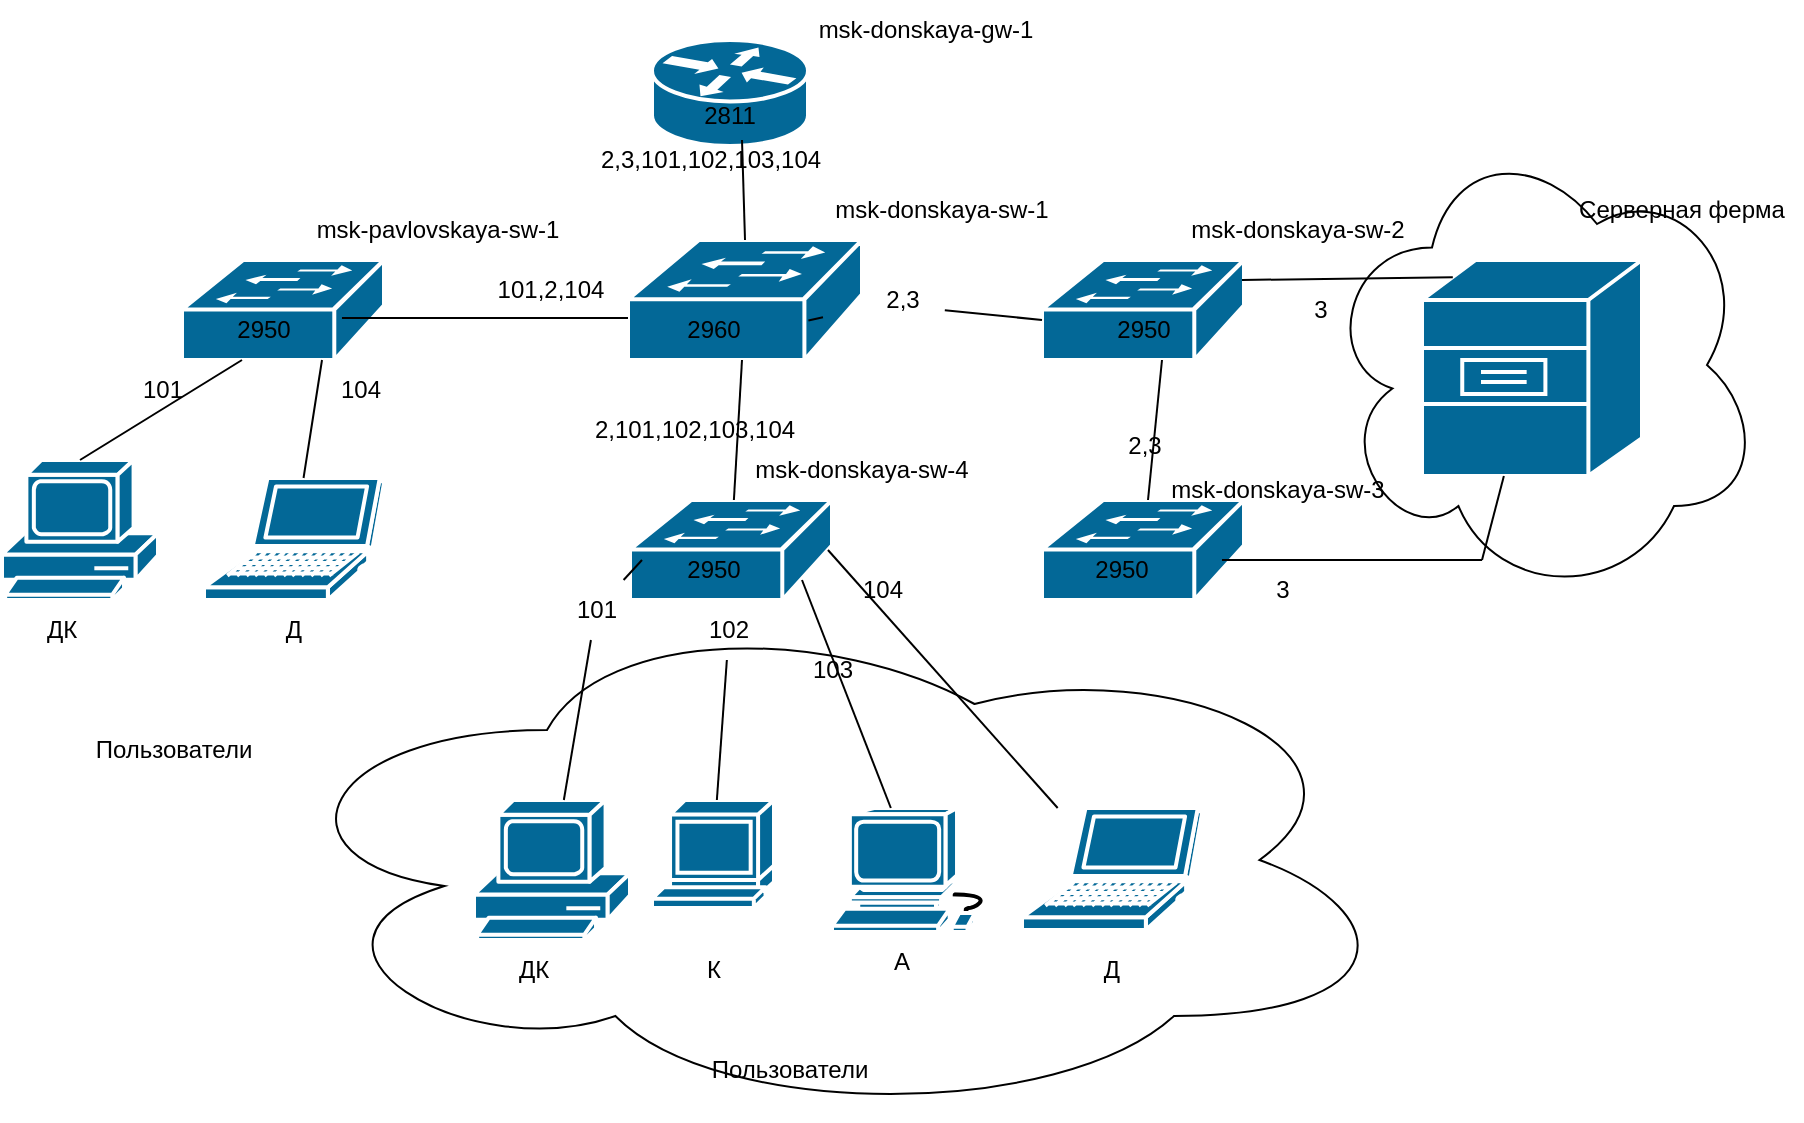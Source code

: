 <mxfile version="20.8.18" type="device"><diagram name="Страница 1" id="ZbmObAeZC1h4WsPRdqp6"><mxGraphModel dx="1050" dy="621" grid="1" gridSize="10" guides="1" tooltips="1" connect="1" arrows="1" fold="1" page="1" pageScale="1" pageWidth="827" pageHeight="1169" math="0" shadow="0"><root><mxCell id="0"/><mxCell id="1" parent="0"/><mxCell id="Jl_qpNCZriNvZ6gUQ3Xk-1" value="" style="ellipse;shape=cloud;whiteSpace=wrap;html=1;" vertex="1" parent="1"><mxGeometry x="710" y="165" width="220" height="235" as="geometry"/></mxCell><mxCell id="Jl_qpNCZriNvZ6gUQ3Xk-2" value="" style="ellipse;shape=cloud;whiteSpace=wrap;html=1;" vertex="1" parent="1"><mxGeometry x="180" y="400" width="570" height="260" as="geometry"/></mxCell><mxCell id="Jl_qpNCZriNvZ6gUQ3Xk-3" value="" style="shape=mxgraph.cisco.routers.router;sketch=0;html=1;pointerEvents=1;dashed=0;fillColor=#036897;strokeColor=#ffffff;strokeWidth=2;verticalLabelPosition=bottom;verticalAlign=top;align=center;outlineConnect=0;" vertex="1" parent="1"><mxGeometry x="375" y="120" width="78" height="53" as="geometry"/></mxCell><mxCell id="Jl_qpNCZriNvZ6gUQ3Xk-4" value="" style="shape=mxgraph.cisco.switches.workgroup_switch;sketch=0;html=1;pointerEvents=1;dashed=0;fillColor=#036897;strokeColor=#ffffff;strokeWidth=2;verticalLabelPosition=bottom;verticalAlign=top;align=center;outlineConnect=0;" vertex="1" parent="1"><mxGeometry x="363" y="220" width="117" height="60" as="geometry"/></mxCell><mxCell id="Jl_qpNCZriNvZ6gUQ3Xk-5" value="" style="shape=mxgraph.cisco.switches.workgroup_switch;sketch=0;html=1;pointerEvents=1;dashed=0;fillColor=#036897;strokeColor=#ffffff;strokeWidth=2;verticalLabelPosition=bottom;verticalAlign=top;align=center;outlineConnect=0;" vertex="1" parent="1"><mxGeometry x="140" y="230" width="101" height="50" as="geometry"/></mxCell><mxCell id="Jl_qpNCZriNvZ6gUQ3Xk-6" value="" style="shape=mxgraph.cisco.switches.workgroup_switch;sketch=0;html=1;pointerEvents=1;dashed=0;fillColor=#036897;strokeColor=#ffffff;strokeWidth=2;verticalLabelPosition=bottom;verticalAlign=top;align=center;outlineConnect=0;" vertex="1" parent="1"><mxGeometry x="364" y="350" width="101" height="50" as="geometry"/></mxCell><mxCell id="Jl_qpNCZriNvZ6gUQ3Xk-7" value="" style="shape=mxgraph.cisco.switches.workgroup_switch;sketch=0;html=1;pointerEvents=1;dashed=0;fillColor=#036897;strokeColor=#ffffff;strokeWidth=2;verticalLabelPosition=bottom;verticalAlign=top;align=center;outlineConnect=0;" vertex="1" parent="1"><mxGeometry x="570" y="230" width="101" height="50" as="geometry"/></mxCell><mxCell id="Jl_qpNCZriNvZ6gUQ3Xk-8" value="" style="shape=mxgraph.cisco.switches.workgroup_switch;sketch=0;html=1;pointerEvents=1;dashed=0;fillColor=#036897;strokeColor=#ffffff;strokeWidth=2;verticalLabelPosition=bottom;verticalAlign=top;align=center;outlineConnect=0;" vertex="1" parent="1"><mxGeometry x="570" y="350" width="101" height="50" as="geometry"/></mxCell><mxCell id="Jl_qpNCZriNvZ6gUQ3Xk-9" value="" style="shape=mxgraph.cisco.computers_and_peripherals.terminal;sketch=0;html=1;pointerEvents=1;dashed=0;fillColor=#036897;strokeColor=#ffffff;strokeWidth=2;verticalLabelPosition=bottom;verticalAlign=top;align=center;outlineConnect=0;" vertex="1" parent="1"><mxGeometry x="375" y="500" width="61" height="54" as="geometry"/></mxCell><mxCell id="Jl_qpNCZriNvZ6gUQ3Xk-10" value="" style="shape=mxgraph.cisco.computers_and_peripherals.pc;sketch=0;html=1;pointerEvents=1;dashed=0;fillColor=#036897;strokeColor=#ffffff;strokeWidth=2;verticalLabelPosition=bottom;verticalAlign=top;align=center;outlineConnect=0;" vertex="1" parent="1"><mxGeometry x="286" y="500" width="78" height="70" as="geometry"/></mxCell><mxCell id="Jl_qpNCZriNvZ6gUQ3Xk-11" value="" style="shape=mxgraph.cisco.computers_and_peripherals.workstation;sketch=0;html=1;pointerEvents=1;dashed=0;fillColor=#036897;strokeColor=#ffffff;strokeWidth=2;verticalLabelPosition=bottom;verticalAlign=top;align=center;outlineConnect=0;" vertex="1" parent="1"><mxGeometry x="465" y="504" width="83" height="62" as="geometry"/></mxCell><mxCell id="Jl_qpNCZriNvZ6gUQ3Xk-12" value="" style="shape=mxgraph.cisco.computers_and_peripherals.pc;sketch=0;html=1;pointerEvents=1;dashed=0;fillColor=#036897;strokeColor=#ffffff;strokeWidth=2;verticalLabelPosition=bottom;verticalAlign=top;align=center;outlineConnect=0;" vertex="1" parent="1"><mxGeometry x="50" y="330" width="78" height="70" as="geometry"/></mxCell><mxCell id="Jl_qpNCZriNvZ6gUQ3Xk-13" value="" style="shape=mxgraph.cisco.computers_and_peripherals.laptop;sketch=0;html=1;pointerEvents=1;dashed=0;fillColor=#036897;strokeColor=#ffffff;strokeWidth=2;verticalLabelPosition=bottom;verticalAlign=top;align=center;outlineConnect=0;" vertex="1" parent="1"><mxGeometry x="151" y="339" width="90" height="61" as="geometry"/></mxCell><mxCell id="Jl_qpNCZriNvZ6gUQ3Xk-14" value="" style="shape=mxgraph.cisco.computers_and_peripherals.laptop;sketch=0;html=1;pointerEvents=1;dashed=0;fillColor=#036897;strokeColor=#ffffff;strokeWidth=2;verticalLabelPosition=bottom;verticalAlign=top;align=center;outlineConnect=0;" vertex="1" parent="1"><mxGeometry x="560" y="504" width="90" height="61" as="geometry"/></mxCell><mxCell id="Jl_qpNCZriNvZ6gUQ3Xk-15" value="" style="shape=mxgraph.cisco.servers.file_server;sketch=0;html=1;pointerEvents=1;dashed=0;fillColor=#036897;strokeColor=#ffffff;strokeWidth=2;verticalLabelPosition=bottom;verticalAlign=top;align=center;outlineConnect=0;" vertex="1" parent="1"><mxGeometry x="760" y="230" width="110" height="108" as="geometry"/></mxCell><mxCell id="Jl_qpNCZriNvZ6gUQ3Xk-16" value="" style="endArrow=none;html=1;rounded=0;exitX=0.5;exitY=0;exitDx=0;exitDy=0;exitPerimeter=0;" edge="1" parent="1" source="Jl_qpNCZriNvZ6gUQ3Xk-4"><mxGeometry width="50" height="50" relative="1" as="geometry"><mxPoint x="370" y="220" as="sourcePoint"/><mxPoint x="420" y="170" as="targetPoint"/></mxGeometry></mxCell><mxCell id="Jl_qpNCZriNvZ6gUQ3Xk-17" value="" style="endArrow=none;html=1;rounded=0;exitX=0.792;exitY=0.58;exitDx=0;exitDy=0;exitPerimeter=0;" edge="1" parent="1" source="Jl_qpNCZriNvZ6gUQ3Xk-5"><mxGeometry width="50" height="50" relative="1" as="geometry"><mxPoint x="313" y="309" as="sourcePoint"/><mxPoint x="363" y="259" as="targetPoint"/></mxGeometry></mxCell><mxCell id="Jl_qpNCZriNvZ6gUQ3Xk-18" value="" style="endArrow=none;html=1;rounded=0;exitX=0.771;exitY=0.67;exitDx=0;exitDy=0;exitPerimeter=0;startArrow=none;" edge="1" parent="1" source="Jl_qpNCZriNvZ6gUQ3Xk-68"><mxGeometry width="50" height="50" relative="1" as="geometry"><mxPoint x="520" y="310" as="sourcePoint"/><mxPoint x="570" y="260" as="targetPoint"/></mxGeometry></mxCell><mxCell id="Jl_qpNCZriNvZ6gUQ3Xk-19" value="" style="endArrow=none;html=1;rounded=0;exitX=0.14;exitY=0.08;exitDx=0;exitDy=0;exitPerimeter=0;" edge="1" parent="1" source="Jl_qpNCZriNvZ6gUQ3Xk-15"><mxGeometry width="50" height="50" relative="1" as="geometry"><mxPoint x="620" y="290" as="sourcePoint"/><mxPoint x="670" y="240" as="targetPoint"/></mxGeometry></mxCell><mxCell id="Jl_qpNCZriNvZ6gUQ3Xk-20" value="" style="endArrow=none;html=1;rounded=0;" edge="1" parent="1" source="Jl_qpNCZriNvZ6gUQ3Xk-8"><mxGeometry width="50" height="50" relative="1" as="geometry"><mxPoint x="580" y="330" as="sourcePoint"/><mxPoint x="630" y="280" as="targetPoint"/></mxGeometry></mxCell><mxCell id="Jl_qpNCZriNvZ6gUQ3Xk-21" value="" style="endArrow=none;html=1;rounded=0;" edge="1" parent="1"><mxGeometry width="50" height="50" relative="1" as="geometry"><mxPoint x="660" y="380" as="sourcePoint"/><mxPoint x="790" y="380" as="targetPoint"/></mxGeometry></mxCell><mxCell id="Jl_qpNCZriNvZ6gUQ3Xk-22" value="" style="endArrow=none;html=1;rounded=0;" edge="1" parent="1" source="Jl_qpNCZriNvZ6gUQ3Xk-15"><mxGeometry width="50" height="50" relative="1" as="geometry"><mxPoint x="740" y="430" as="sourcePoint"/><mxPoint x="790" y="380" as="targetPoint"/></mxGeometry></mxCell><mxCell id="Jl_qpNCZriNvZ6gUQ3Xk-23" value="" style="endArrow=none;html=1;rounded=0;startArrow=none;" edge="1" parent="1" source="Jl_qpNCZriNvZ6gUQ3Xk-60"><mxGeometry width="50" height="50" relative="1" as="geometry"><mxPoint x="320" y="430" as="sourcePoint"/><mxPoint x="370" y="380" as="targetPoint"/></mxGeometry></mxCell><mxCell id="Jl_qpNCZriNvZ6gUQ3Xk-24" value="" style="endArrow=none;html=1;rounded=0;startArrow=none;" edge="1" parent="1" source="Jl_qpNCZriNvZ6gUQ3Xk-62"><mxGeometry width="50" height="50" relative="1" as="geometry"><mxPoint x="360" y="450" as="sourcePoint"/><mxPoint x="410" y="400" as="targetPoint"/></mxGeometry></mxCell><mxCell id="Jl_qpNCZriNvZ6gUQ3Xk-25" value="" style="endArrow=none;html=1;rounded=0;" edge="1" parent="1" source="Jl_qpNCZriNvZ6gUQ3Xk-11"><mxGeometry width="50" height="50" relative="1" as="geometry"><mxPoint x="400" y="440" as="sourcePoint"/><mxPoint x="450" y="390" as="targetPoint"/></mxGeometry></mxCell><mxCell id="Jl_qpNCZriNvZ6gUQ3Xk-26" value="" style="endArrow=none;html=1;rounded=0;exitX=0.98;exitY=0.5;exitDx=0;exitDy=0;exitPerimeter=0;" edge="1" parent="1" source="Jl_qpNCZriNvZ6gUQ3Xk-6" target="Jl_qpNCZriNvZ6gUQ3Xk-14"><mxGeometry width="50" height="50" relative="1" as="geometry"><mxPoint x="580" y="490" as="sourcePoint"/><mxPoint x="630" y="440" as="targetPoint"/></mxGeometry></mxCell><mxCell id="Jl_qpNCZriNvZ6gUQ3Xk-27" value="" style="endArrow=none;html=1;rounded=0;" edge="1" parent="1" source="Jl_qpNCZriNvZ6gUQ3Xk-6"><mxGeometry width="50" height="50" relative="1" as="geometry"><mxPoint x="370" y="330" as="sourcePoint"/><mxPoint x="420" y="280" as="targetPoint"/></mxGeometry></mxCell><mxCell id="Jl_qpNCZriNvZ6gUQ3Xk-28" value="" style="endArrow=none;html=1;rounded=0;exitX=0.5;exitY=0;exitDx=0;exitDy=0;exitPerimeter=0;" edge="1" parent="1" source="Jl_qpNCZriNvZ6gUQ3Xk-12"><mxGeometry width="50" height="50" relative="1" as="geometry"><mxPoint x="120" y="330" as="sourcePoint"/><mxPoint x="170" y="280" as="targetPoint"/></mxGeometry></mxCell><mxCell id="Jl_qpNCZriNvZ6gUQ3Xk-29" value="" style="endArrow=none;html=1;rounded=0;" edge="1" parent="1" source="Jl_qpNCZriNvZ6gUQ3Xk-13"><mxGeometry width="50" height="50" relative="1" as="geometry"><mxPoint x="160" y="330" as="sourcePoint"/><mxPoint x="210" y="280" as="targetPoint"/></mxGeometry></mxCell><mxCell id="Jl_qpNCZriNvZ6gUQ3Xk-30" value="2811" style="text;html=1;strokeColor=none;fillColor=none;align=center;verticalAlign=middle;whiteSpace=wrap;rounded=0;" vertex="1" parent="1"><mxGeometry x="384" y="143" width="60" height="30" as="geometry"/></mxCell><mxCell id="Jl_qpNCZriNvZ6gUQ3Xk-31" value="2960" style="text;html=1;strokeColor=none;fillColor=none;align=center;verticalAlign=middle;whiteSpace=wrap;rounded=0;" vertex="1" parent="1"><mxGeometry x="376" y="250" width="60" height="30" as="geometry"/></mxCell><mxCell id="Jl_qpNCZriNvZ6gUQ3Xk-32" value="2950" style="text;html=1;strokeColor=none;fillColor=none;align=center;verticalAlign=middle;whiteSpace=wrap;rounded=0;" vertex="1" parent="1"><mxGeometry x="151" y="250" width="60" height="30" as="geometry"/></mxCell><mxCell id="Jl_qpNCZriNvZ6gUQ3Xk-33" value="2950" style="text;html=1;strokeColor=none;fillColor=none;align=center;verticalAlign=middle;whiteSpace=wrap;rounded=0;" vertex="1" parent="1"><mxGeometry x="591" y="250" width="60" height="30" as="geometry"/></mxCell><mxCell id="Jl_qpNCZriNvZ6gUQ3Xk-34" value="2950" style="text;html=1;strokeColor=none;fillColor=none;align=center;verticalAlign=middle;whiteSpace=wrap;rounded=0;" vertex="1" parent="1"><mxGeometry x="580" y="370" width="60" height="30" as="geometry"/></mxCell><mxCell id="Jl_qpNCZriNvZ6gUQ3Xk-35" value="2950" style="text;html=1;strokeColor=none;fillColor=none;align=center;verticalAlign=middle;whiteSpace=wrap;rounded=0;" vertex="1" parent="1"><mxGeometry x="376" y="370" width="60" height="30" as="geometry"/></mxCell><mxCell id="Jl_qpNCZriNvZ6gUQ3Xk-36" value="msk-donskaya-gw-1" style="text;html=1;strokeColor=none;fillColor=none;align=center;verticalAlign=middle;whiteSpace=wrap;rounded=0;" vertex="1" parent="1"><mxGeometry x="444" y="100" width="136" height="30" as="geometry"/></mxCell><mxCell id="Jl_qpNCZriNvZ6gUQ3Xk-37" value="msk-donskaya-sw-2" style="text;html=1;strokeColor=none;fillColor=none;align=center;verticalAlign=middle;whiteSpace=wrap;rounded=0;" vertex="1" parent="1"><mxGeometry x="630" y="200" width="136" height="30" as="geometry"/></mxCell><mxCell id="Jl_qpNCZriNvZ6gUQ3Xk-38" value="msk-donskaya-sw-1" style="text;html=1;strokeColor=none;fillColor=none;align=center;verticalAlign=middle;whiteSpace=wrap;rounded=0;" vertex="1" parent="1"><mxGeometry x="452" y="190" width="136" height="30" as="geometry"/></mxCell><mxCell id="Jl_qpNCZriNvZ6gUQ3Xk-39" value="msk-pavlovskaya-sw-1" style="text;html=1;strokeColor=none;fillColor=none;align=center;verticalAlign=middle;whiteSpace=wrap;rounded=0;" vertex="1" parent="1"><mxGeometry x="200" y="200" width="136" height="30" as="geometry"/></mxCell><mxCell id="Jl_qpNCZriNvZ6gUQ3Xk-40" value="msk-donskaya-sw-3" style="text;html=1;strokeColor=none;fillColor=none;align=center;verticalAlign=middle;whiteSpace=wrap;rounded=0;" vertex="1" parent="1"><mxGeometry x="620" y="330" width="136" height="30" as="geometry"/></mxCell><mxCell id="Jl_qpNCZriNvZ6gUQ3Xk-41" value="msk-donskaya-sw-4" style="text;html=1;strokeColor=none;fillColor=none;align=center;verticalAlign=middle;whiteSpace=wrap;rounded=0;" vertex="1" parent="1"><mxGeometry x="412" y="320" width="136" height="30" as="geometry"/></mxCell><mxCell id="Jl_qpNCZriNvZ6gUQ3Xk-42" value="Серверная ферма" style="text;html=1;strokeColor=none;fillColor=none;align=center;verticalAlign=middle;whiteSpace=wrap;rounded=0;" vertex="1" parent="1"><mxGeometry x="830" y="190" width="120" height="30" as="geometry"/></mxCell><mxCell id="Jl_qpNCZriNvZ6gUQ3Xk-43" value="ДК" style="text;html=1;strokeColor=none;fillColor=none;align=center;verticalAlign=middle;whiteSpace=wrap;rounded=0;" vertex="1" parent="1"><mxGeometry x="50" y="400" width="60" height="30" as="geometry"/></mxCell><mxCell id="Jl_qpNCZriNvZ6gUQ3Xk-44" value="Д" style="text;html=1;strokeColor=none;fillColor=none;align=center;verticalAlign=middle;whiteSpace=wrap;rounded=0;" vertex="1" parent="1"><mxGeometry x="166" y="400" width="60" height="30" as="geometry"/></mxCell><mxCell id="Jl_qpNCZriNvZ6gUQ3Xk-45" value="Пользователи" style="text;html=1;strokeColor=none;fillColor=none;align=center;verticalAlign=middle;whiteSpace=wrap;rounded=0;" vertex="1" parent="1"><mxGeometry x="106" y="460" width="60" height="30" as="geometry"/></mxCell><mxCell id="Jl_qpNCZriNvZ6gUQ3Xk-46" value="ДК" style="text;html=1;strokeColor=none;fillColor=none;align=center;verticalAlign=middle;whiteSpace=wrap;rounded=0;" vertex="1" parent="1"><mxGeometry x="286" y="570" width="60" height="30" as="geometry"/></mxCell><mxCell id="Jl_qpNCZriNvZ6gUQ3Xk-47" value="К" style="text;html=1;strokeColor=none;fillColor=none;align=center;verticalAlign=middle;whiteSpace=wrap;rounded=0;" vertex="1" parent="1"><mxGeometry x="376" y="570" width="60" height="30" as="geometry"/></mxCell><mxCell id="Jl_qpNCZriNvZ6gUQ3Xk-48" value="А" style="text;html=1;strokeColor=none;fillColor=none;align=center;verticalAlign=middle;whiteSpace=wrap;rounded=0;" vertex="1" parent="1"><mxGeometry x="470" y="566" width="60" height="30" as="geometry"/></mxCell><mxCell id="Jl_qpNCZriNvZ6gUQ3Xk-49" value="Д" style="text;html=1;strokeColor=none;fillColor=none;align=center;verticalAlign=middle;whiteSpace=wrap;rounded=0;" vertex="1" parent="1"><mxGeometry x="575" y="570" width="60" height="30" as="geometry"/></mxCell><mxCell id="Jl_qpNCZriNvZ6gUQ3Xk-50" value="Пользователи" style="text;html=1;strokeColor=none;fillColor=none;align=center;verticalAlign=middle;whiteSpace=wrap;rounded=0;" vertex="1" parent="1"><mxGeometry x="414" y="620" width="60" height="30" as="geometry"/></mxCell><mxCell id="Jl_qpNCZriNvZ6gUQ3Xk-51" value="101" style="text;html=1;strokeColor=none;fillColor=none;align=center;verticalAlign=middle;whiteSpace=wrap;rounded=0;" vertex="1" parent="1"><mxGeometry x="91" y="280" width="79" height="30" as="geometry"/></mxCell><mxCell id="Jl_qpNCZriNvZ6gUQ3Xk-52" value="104" style="text;html=1;strokeColor=none;fillColor=none;align=center;verticalAlign=middle;whiteSpace=wrap;rounded=0;" vertex="1" parent="1"><mxGeometry x="190" y="280" width="79" height="30" as="geometry"/></mxCell><mxCell id="Jl_qpNCZriNvZ6gUQ3Xk-53" value="101,2,104" style="text;html=1;strokeColor=none;fillColor=none;align=center;verticalAlign=middle;whiteSpace=wrap;rounded=0;" vertex="1" parent="1"><mxGeometry x="285" y="230" width="79" height="30" as="geometry"/></mxCell><mxCell id="Jl_qpNCZriNvZ6gUQ3Xk-55" value="2,3,101,102,103,104" style="text;html=1;strokeColor=none;fillColor=none;align=center;verticalAlign=middle;whiteSpace=wrap;rounded=0;" vertex="1" parent="1"><mxGeometry x="365" y="165" width="79" height="30" as="geometry"/></mxCell><mxCell id="Jl_qpNCZriNvZ6gUQ3Xk-57" value="2,101,102,103,104" style="text;html=1;strokeColor=none;fillColor=none;align=center;verticalAlign=middle;whiteSpace=wrap;rounded=0;" vertex="1" parent="1"><mxGeometry x="357" y="300" width="79" height="30" as="geometry"/></mxCell><mxCell id="Jl_qpNCZriNvZ6gUQ3Xk-59" value="" style="endArrow=none;html=1;rounded=0;" edge="1" parent="1" source="Jl_qpNCZriNvZ6gUQ3Xk-10" target="Jl_qpNCZriNvZ6gUQ3Xk-60"><mxGeometry width="50" height="50" relative="1" as="geometry"><mxPoint x="335" y="500" as="sourcePoint"/><mxPoint x="370" y="380" as="targetPoint"/></mxGeometry></mxCell><mxCell id="Jl_qpNCZriNvZ6gUQ3Xk-60" value="101" style="text;html=1;strokeColor=none;fillColor=none;align=center;verticalAlign=middle;whiteSpace=wrap;rounded=0;" vertex="1" parent="1"><mxGeometry x="307.5" y="390" width="79" height="30" as="geometry"/></mxCell><mxCell id="Jl_qpNCZriNvZ6gUQ3Xk-61" value="" style="endArrow=none;html=1;rounded=0;" edge="1" parent="1" source="Jl_qpNCZriNvZ6gUQ3Xk-9" target="Jl_qpNCZriNvZ6gUQ3Xk-62"><mxGeometry width="50" height="50" relative="1" as="geometry"><mxPoint x="406" y="500" as="sourcePoint"/><mxPoint x="410" y="400" as="targetPoint"/></mxGeometry></mxCell><mxCell id="Jl_qpNCZriNvZ6gUQ3Xk-62" value="102" style="text;html=1;strokeColor=none;fillColor=none;align=center;verticalAlign=middle;whiteSpace=wrap;rounded=0;" vertex="1" parent="1"><mxGeometry x="374" y="400" width="79" height="30" as="geometry"/></mxCell><mxCell id="Jl_qpNCZriNvZ6gUQ3Xk-63" value="103" style="text;html=1;strokeColor=none;fillColor=none;align=center;verticalAlign=middle;whiteSpace=wrap;rounded=0;" vertex="1" parent="1"><mxGeometry x="425.5" y="420" width="79" height="30" as="geometry"/></mxCell><mxCell id="Jl_qpNCZriNvZ6gUQ3Xk-64" value="104" style="text;html=1;strokeColor=none;fillColor=none;align=center;verticalAlign=middle;whiteSpace=wrap;rounded=0;" vertex="1" parent="1"><mxGeometry x="451" y="380" width="79" height="30" as="geometry"/></mxCell><mxCell id="Jl_qpNCZriNvZ6gUQ3Xk-65" value="3" style="text;html=1;strokeColor=none;fillColor=none;align=center;verticalAlign=middle;whiteSpace=wrap;rounded=0;" vertex="1" parent="1"><mxGeometry x="651" y="380" width="79" height="30" as="geometry"/></mxCell><mxCell id="Jl_qpNCZriNvZ6gUQ3Xk-66" value="3" style="text;html=1;strokeColor=none;fillColor=none;align=center;verticalAlign=middle;whiteSpace=wrap;rounded=0;" vertex="1" parent="1"><mxGeometry x="670" y="240" width="79" height="30" as="geometry"/></mxCell><mxCell id="Jl_qpNCZriNvZ6gUQ3Xk-67" value="" style="endArrow=none;html=1;rounded=0;exitX=0.771;exitY=0.67;exitDx=0;exitDy=0;exitPerimeter=0;" edge="1" parent="1" source="Jl_qpNCZriNvZ6gUQ3Xk-4" target="Jl_qpNCZriNvZ6gUQ3Xk-68"><mxGeometry width="50" height="50" relative="1" as="geometry"><mxPoint x="453" y="260" as="sourcePoint"/><mxPoint x="570" y="260" as="targetPoint"/></mxGeometry></mxCell><mxCell id="Jl_qpNCZriNvZ6gUQ3Xk-68" value="2,3" style="text;html=1;strokeColor=none;fillColor=none;align=center;verticalAlign=middle;whiteSpace=wrap;rounded=0;" vertex="1" parent="1"><mxGeometry x="460.5" y="235" width="79" height="30" as="geometry"/></mxCell><mxCell id="Jl_qpNCZriNvZ6gUQ3Xk-71" value="2,3" style="text;html=1;strokeColor=none;fillColor=none;align=center;verticalAlign=middle;whiteSpace=wrap;rounded=0;" vertex="1" parent="1"><mxGeometry x="581.5" y="308" width="79" height="30" as="geometry"/></mxCell></root></mxGraphModel></diagram></mxfile>